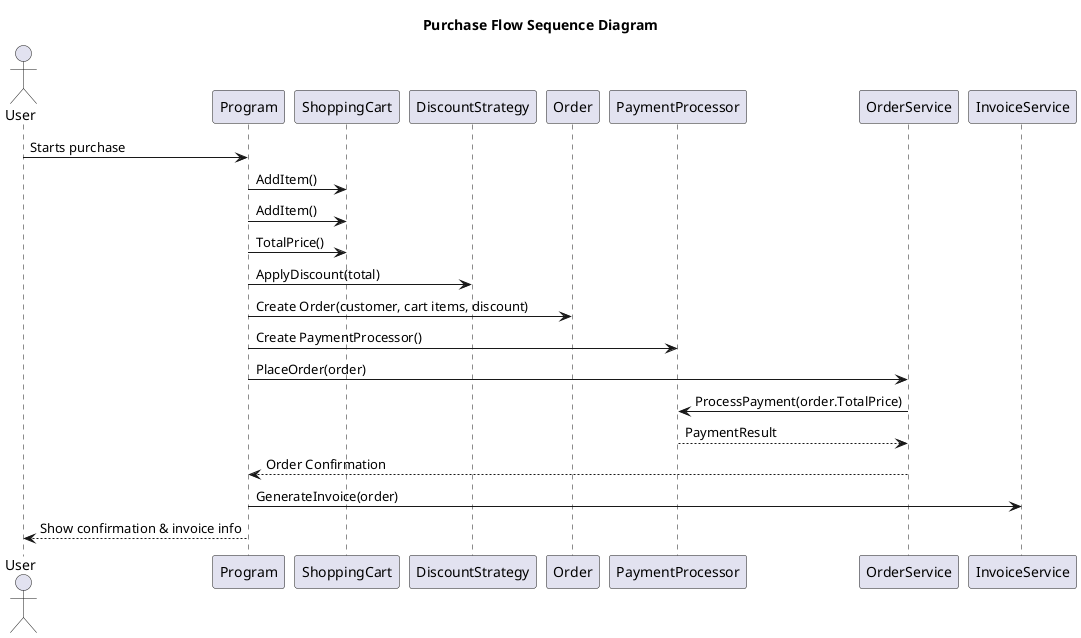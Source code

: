 @startuml
title Purchase Flow Sequence Diagram

actor User

participant Program
participant ShoppingCart
participant DiscountStrategy
participant Order
participant PaymentProcessor
participant OrderService
participant InvoiceService

User -> Program : Starts purchase
Program -> ShoppingCart : AddItem()
Program -> ShoppingCart : AddItem()

Program -> ShoppingCart : TotalPrice()
Program -> DiscountStrategy : ApplyDiscount(total)

Program -> Order : Create Order(customer, cart items, discount)
Program -> PaymentProcessor : Create PaymentProcessor()

Program -> OrderService : PlaceOrder(order)
OrderService -> PaymentProcessor : ProcessPayment(order.TotalPrice)
PaymentProcessor --> OrderService : PaymentResult

OrderService --> Program : Order Confirmation

Program -> InvoiceService : GenerateInvoice(order)

Program --> User : Show confirmation & invoice info

@enduml
